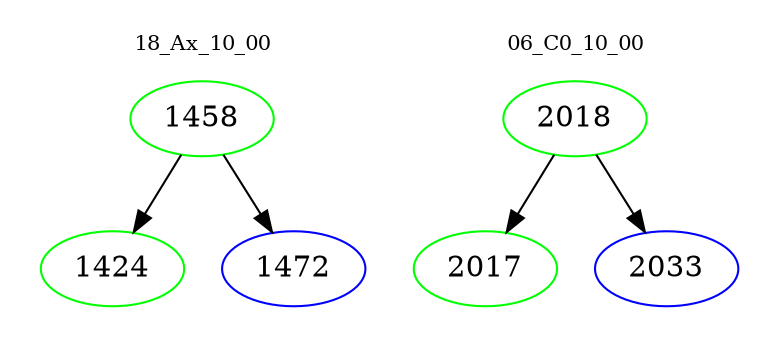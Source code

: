 digraph{
subgraph cluster_0 {
color = white
label = "18_Ax_10_00";
fontsize=10;
T0_1458 [label="1458", color="green"]
T0_1458 -> T0_1424 [color="black"]
T0_1424 [label="1424", color="green"]
T0_1458 -> T0_1472 [color="black"]
T0_1472 [label="1472", color="blue"]
}
subgraph cluster_1 {
color = white
label = "06_C0_10_00";
fontsize=10;
T1_2018 [label="2018", color="green"]
T1_2018 -> T1_2017 [color="black"]
T1_2017 [label="2017", color="green"]
T1_2018 -> T1_2033 [color="black"]
T1_2033 [label="2033", color="blue"]
}
}
